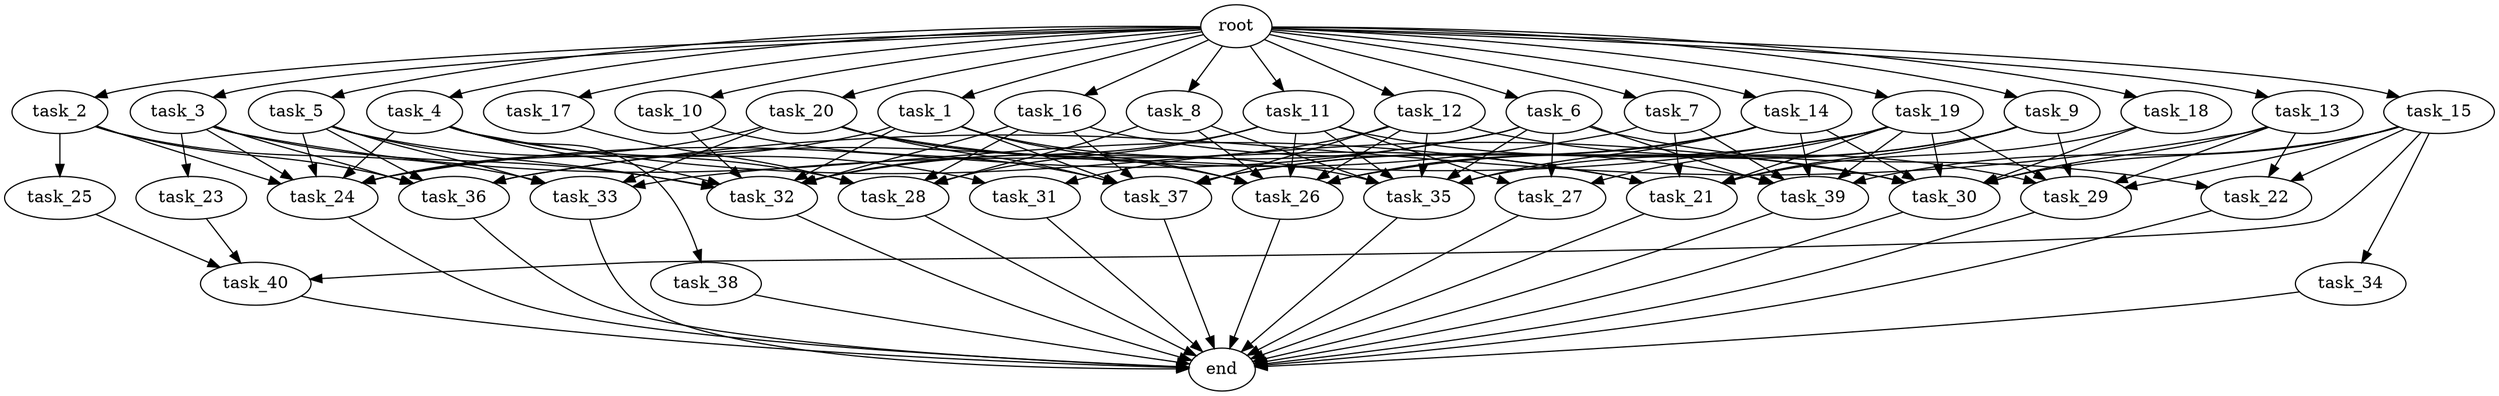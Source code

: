 digraph G {
  root [size="0.000000e+00"];
  task_1 [size="7.324817e+09"];
  task_2 [size="6.844154e+09"];
  task_3 [size="4.064114e+09"];
  task_4 [size="2.778553e+09"];
  task_5 [size="4.993123e+09"];
  task_6 [size="9.267964e+09"];
  task_7 [size="9.470272e+09"];
  task_8 [size="3.225415e+09"];
  task_9 [size="7.516327e+09"];
  task_10 [size="3.585381e+09"];
  task_11 [size="4.935831e+09"];
  task_12 [size="9.996612e+08"];
  task_13 [size="9.660661e+09"];
  task_14 [size="2.548402e+09"];
  task_15 [size="4.310103e+09"];
  task_16 [size="5.820297e+07"];
  task_17 [size="5.239789e+08"];
  task_18 [size="5.238225e+09"];
  task_19 [size="3.376447e+09"];
  task_20 [size="7.869178e+09"];
  task_21 [size="4.149834e+09"];
  task_22 [size="5.310014e+09"];
  task_23 [size="1.328791e+09"];
  task_24 [size="6.833250e+09"];
  task_25 [size="3.574776e+09"];
  task_26 [size="4.147817e+09"];
  task_27 [size="3.529649e+09"];
  task_28 [size="3.251636e+09"];
  task_29 [size="1.539909e+09"];
  task_30 [size="8.917849e+09"];
  task_31 [size="8.615887e+09"];
  task_32 [size="2.600861e+09"];
  task_33 [size="7.698632e+09"];
  task_34 [size="5.887695e+09"];
  task_35 [size="4.723622e+09"];
  task_36 [size="2.961765e+09"];
  task_37 [size="1.438059e+09"];
  task_38 [size="8.480453e+09"];
  task_39 [size="2.017963e+09"];
  task_40 [size="5.293307e+09"];
  end [size="0.000000e+00"];

  root -> task_1 [size="1.000000e-12"];
  root -> task_2 [size="1.000000e-12"];
  root -> task_3 [size="1.000000e-12"];
  root -> task_4 [size="1.000000e-12"];
  root -> task_5 [size="1.000000e-12"];
  root -> task_6 [size="1.000000e-12"];
  root -> task_7 [size="1.000000e-12"];
  root -> task_8 [size="1.000000e-12"];
  root -> task_9 [size="1.000000e-12"];
  root -> task_10 [size="1.000000e-12"];
  root -> task_11 [size="1.000000e-12"];
  root -> task_12 [size="1.000000e-12"];
  root -> task_13 [size="1.000000e-12"];
  root -> task_14 [size="1.000000e-12"];
  root -> task_15 [size="1.000000e-12"];
  root -> task_16 [size="1.000000e-12"];
  root -> task_17 [size="1.000000e-12"];
  root -> task_18 [size="1.000000e-12"];
  root -> task_19 [size="1.000000e-12"];
  root -> task_20 [size="1.000000e-12"];
  task_1 -> task_24 [size="9.761786e+07"];
  task_1 -> task_26 [size="5.925453e+07"];
  task_1 -> task_32 [size="3.251076e+07"];
  task_1 -> task_35 [size="6.748031e+07"];
  task_1 -> task_37 [size="2.054370e+07"];
  task_2 -> task_24 [size="9.761786e+07"];
  task_2 -> task_25 [size="3.574776e+08"];
  task_2 -> task_33 [size="1.924658e+08"];
  task_2 -> task_36 [size="5.923530e+07"];
  task_3 -> task_21 [size="6.916390e+07"];
  task_3 -> task_23 [size="1.328791e+08"];
  task_3 -> task_24 [size="9.761786e+07"];
  task_3 -> task_32 [size="3.251076e+07"];
  task_3 -> task_36 [size="5.923530e+07"];
  task_4 -> task_24 [size="9.761786e+07"];
  task_4 -> task_30 [size="1.273978e+08"];
  task_4 -> task_31 [size="4.307943e+08"];
  task_4 -> task_32 [size="3.251076e+07"];
  task_4 -> task_38 [size="8.480453e+08"];
  task_5 -> task_24 [size="9.761786e+07"];
  task_5 -> task_28 [size="6.503272e+07"];
  task_5 -> task_32 [size="3.251076e+07"];
  task_5 -> task_33 [size="1.924658e+08"];
  task_5 -> task_36 [size="5.923530e+07"];
  task_6 -> task_22 [size="1.770005e+08"];
  task_6 -> task_24 [size="9.761786e+07"];
  task_6 -> task_27 [size="1.176550e+08"];
  task_6 -> task_32 [size="3.251076e+07"];
  task_6 -> task_35 [size="6.748031e+07"];
  task_6 -> task_39 [size="3.363272e+07"];
  task_7 -> task_21 [size="6.916390e+07"];
  task_7 -> task_36 [size="5.923530e+07"];
  task_7 -> task_39 [size="3.363272e+07"];
  task_8 -> task_26 [size="5.925453e+07"];
  task_8 -> task_28 [size="6.503272e+07"];
  task_8 -> task_35 [size="6.748031e+07"];
  task_9 -> task_21 [size="6.916390e+07"];
  task_9 -> task_26 [size="5.925453e+07"];
  task_9 -> task_29 [size="3.079817e+07"];
  task_9 -> task_35 [size="6.748031e+07"];
  task_10 -> task_32 [size="3.251076e+07"];
  task_10 -> task_37 [size="2.054370e+07"];
  task_11 -> task_26 [size="5.925453e+07"];
  task_11 -> task_27 [size="1.176550e+08"];
  task_11 -> task_28 [size="6.503272e+07"];
  task_11 -> task_30 [size="1.273978e+08"];
  task_11 -> task_32 [size="3.251076e+07"];
  task_11 -> task_35 [size="6.748031e+07"];
  task_12 -> task_26 [size="5.925453e+07"];
  task_12 -> task_29 [size="3.079817e+07"];
  task_12 -> task_31 [size="4.307943e+08"];
  task_12 -> task_35 [size="6.748031e+07"];
  task_12 -> task_37 [size="2.054370e+07"];
  task_13 -> task_22 [size="1.770005e+08"];
  task_13 -> task_29 [size="3.079817e+07"];
  task_13 -> task_30 [size="1.273978e+08"];
  task_13 -> task_36 [size="5.923530e+07"];
  task_14 -> task_26 [size="5.925453e+07"];
  task_14 -> task_30 [size="1.273978e+08"];
  task_14 -> task_35 [size="6.748031e+07"];
  task_14 -> task_37 [size="2.054370e+07"];
  task_14 -> task_39 [size="3.363272e+07"];
  task_15 -> task_22 [size="1.770005e+08"];
  task_15 -> task_29 [size="3.079817e+07"];
  task_15 -> task_30 [size="1.273978e+08"];
  task_15 -> task_34 [size="5.887695e+08"];
  task_15 -> task_39 [size="3.363272e+07"];
  task_15 -> task_40 [size="1.764436e+08"];
  task_16 -> task_28 [size="6.503272e+07"];
  task_16 -> task_32 [size="3.251076e+07"];
  task_16 -> task_37 [size="2.054370e+07"];
  task_16 -> task_39 [size="3.363272e+07"];
  task_17 -> task_28 [size="6.503272e+07"];
  task_18 -> task_21 [size="6.916390e+07"];
  task_18 -> task_30 [size="1.273978e+08"];
  task_19 -> task_21 [size="6.916390e+07"];
  task_19 -> task_27 [size="1.176550e+08"];
  task_19 -> task_29 [size="3.079817e+07"];
  task_19 -> task_30 [size="1.273978e+08"];
  task_19 -> task_33 [size="1.924658e+08"];
  task_19 -> task_37 [size="2.054370e+07"];
  task_19 -> task_39 [size="3.363272e+07"];
  task_20 -> task_21 [size="6.916390e+07"];
  task_20 -> task_24 [size="9.761786e+07"];
  task_20 -> task_26 [size="5.925453e+07"];
  task_20 -> task_33 [size="1.924658e+08"];
  task_20 -> task_37 [size="2.054370e+07"];
  task_21 -> end [size="1.000000e-12"];
  task_22 -> end [size="1.000000e-12"];
  task_23 -> task_40 [size="1.764436e+08"];
  task_24 -> end [size="1.000000e-12"];
  task_25 -> task_40 [size="1.764436e+08"];
  task_26 -> end [size="1.000000e-12"];
  task_27 -> end [size="1.000000e-12"];
  task_28 -> end [size="1.000000e-12"];
  task_29 -> end [size="1.000000e-12"];
  task_30 -> end [size="1.000000e-12"];
  task_31 -> end [size="1.000000e-12"];
  task_32 -> end [size="1.000000e-12"];
  task_33 -> end [size="1.000000e-12"];
  task_34 -> end [size="1.000000e-12"];
  task_35 -> end [size="1.000000e-12"];
  task_36 -> end [size="1.000000e-12"];
  task_37 -> end [size="1.000000e-12"];
  task_38 -> end [size="1.000000e-12"];
  task_39 -> end [size="1.000000e-12"];
  task_40 -> end [size="1.000000e-12"];
}

